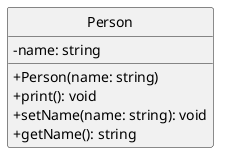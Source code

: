 @startuml diagramToCode
skinparam ClassAttributeIconSize 0
hide circle

class Person {
  - name: string
  
  + Person(name: string)
  + print(): void
  + setName(name: string): void
  + getName(): string
}

@enduml